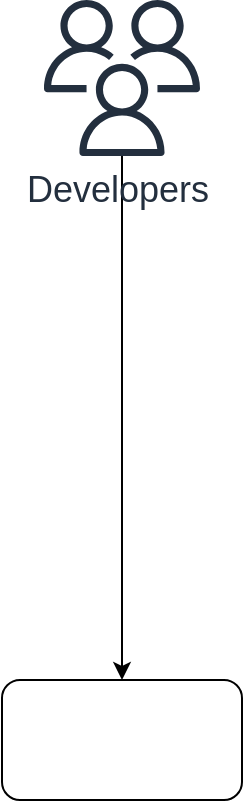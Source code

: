 <mxfile version="14.9.8" type="github">
  <diagram id="6XGJqjT74cjKN67CY4M7" name="DevSecOps">
    <mxGraphModel dx="1171" dy="818" grid="1" gridSize="10" guides="1" tooltips="1" connect="1" arrows="1" fold="1" page="1" pageScale="1" pageWidth="850" pageHeight="1100" math="0" shadow="0">
      <root>
        <mxCell id="0" />
        <mxCell id="1" parent="0" />
        <mxCell id="ea0yjk5CYWSuDGqNt53Y-1" value="" style="rounded=1;whiteSpace=wrap;html=1;" vertex="1" parent="1">
          <mxGeometry x="344" y="620" width="120" height="60" as="geometry" />
        </mxCell>
        <mxCell id="ea0yjk5CYWSuDGqNt53Y-3" style="edgeStyle=orthogonalEdgeStyle;rounded=0;orthogonalLoop=1;jettySize=auto;html=1;" edge="1" parent="1" source="ea0yjk5CYWSuDGqNt53Y-2" target="ea0yjk5CYWSuDGqNt53Y-1">
          <mxGeometry relative="1" as="geometry" />
        </mxCell>
        <mxCell id="ea0yjk5CYWSuDGqNt53Y-2" value="&lt;font style=&quot;font-size: 18px&quot;&gt;Developers&amp;nbsp;&lt;/font&gt;" style="outlineConnect=0;fontColor=#232F3E;gradientColor=none;fillColor=#232F3E;strokeColor=none;dashed=0;verticalLabelPosition=bottom;verticalAlign=top;align=center;html=1;fontSize=12;fontStyle=0;aspect=fixed;pointerEvents=1;shape=mxgraph.aws4.users;" vertex="1" parent="1">
          <mxGeometry x="365" y="280" width="78" height="78" as="geometry" />
        </mxCell>
      </root>
    </mxGraphModel>
  </diagram>
</mxfile>
